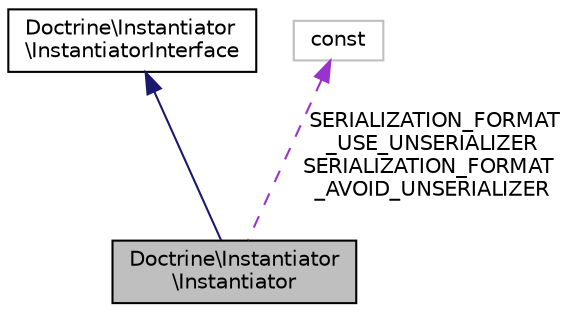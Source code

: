 digraph "Doctrine\Instantiator\Instantiator"
{
  edge [fontname="Helvetica",fontsize="10",labelfontname="Helvetica",labelfontsize="10"];
  node [fontname="Helvetica",fontsize="10",shape=record];
  Node2 [label="Doctrine\\Instantiator\l\\Instantiator",height=0.2,width=0.4,color="black", fillcolor="grey75", style="filled", fontcolor="black"];
  Node3 -> Node2 [dir="back",color="midnightblue",fontsize="10",style="solid",fontname="Helvetica"];
  Node3 [label="Doctrine\\Instantiator\l\\InstantiatorInterface",height=0.2,width=0.4,color="black", fillcolor="white", style="filled",URL="$interfaceDoctrine_1_1Instantiator_1_1InstantiatorInterface.html"];
  Node4 -> Node2 [dir="back",color="darkorchid3",fontsize="10",style="dashed",label=" SERIALIZATION_FORMAT\l_USE_UNSERIALIZER\nSERIALIZATION_FORMAT\l_AVOID_UNSERIALIZER" ,fontname="Helvetica"];
  Node4 [label="const",height=0.2,width=0.4,color="grey75", fillcolor="white", style="filled"];
}
